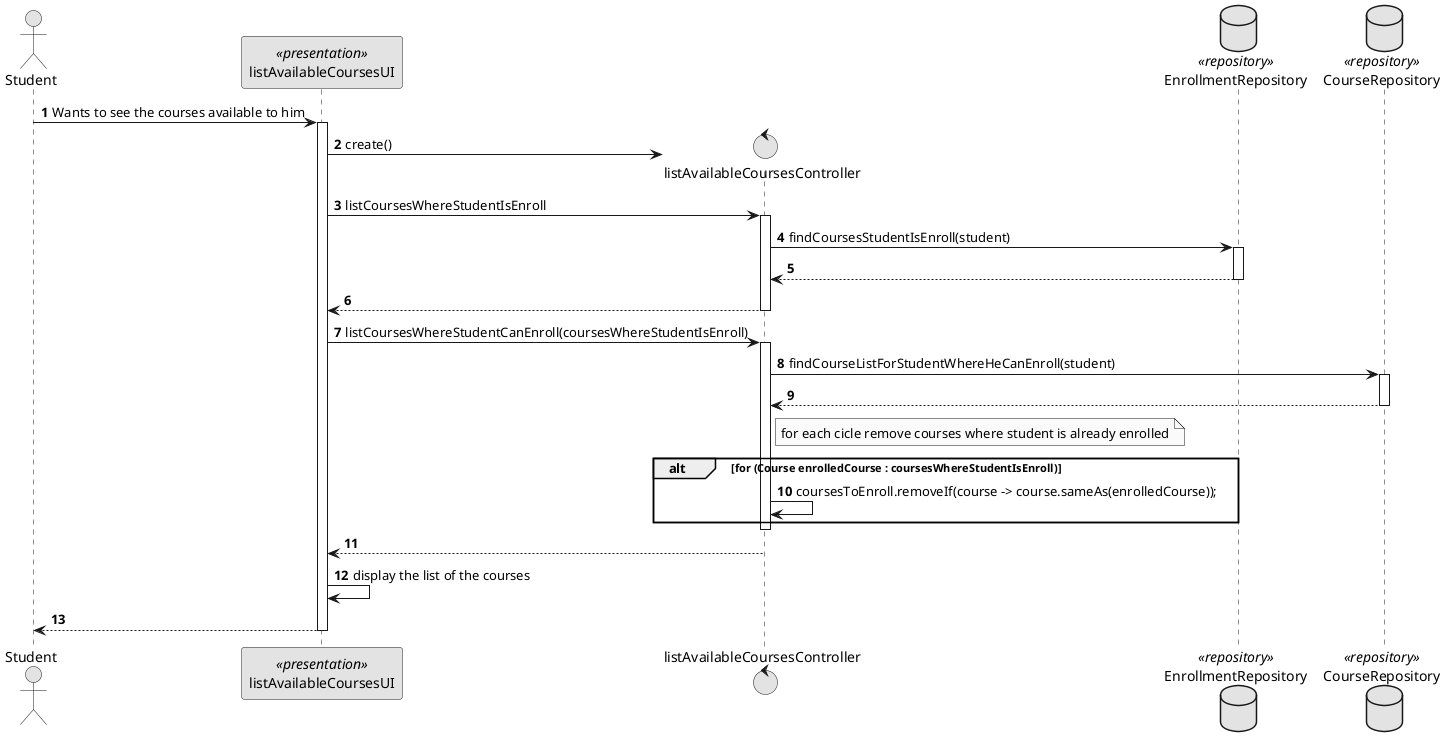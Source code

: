 @startuml
'https://plantuml.com/sequence-diagram
skinparam monochrome true
skinparam packageStyle rect
skinparam defaultFontName FG Virgil
skinparam shadowing false

autonumber

actor Student as Actor
participant listAvailableCoursesUI as UI <<presentation>>


Actor -> UI: Wants to see the courses available to him
activate UI
    create control listAvailableCoursesController
    UI -> listAvailableCoursesController: create()
    UI -> listAvailableCoursesController: listCoursesWhereStudentIsEnroll

    database EnrollmentRepository as Repository <<repository>>
    database CourseRepository as Repo <<repository>>


    activate listAvailableCoursesController
        listAvailableCoursesController -> Repository: findCoursesStudentIsEnroll(student)
        activate Repository
            Repository --> listAvailableCoursesController:
        deactivate Repository
        listAvailableCoursesController --> UI
    deactivate listAvailableCoursesController


    UI -> listAvailableCoursesController: listCoursesWhereStudentCanEnroll(coursesWhereStudentIsEnroll)
    activate listAvailableCoursesController
        listAvailableCoursesController -> Repo: findCourseListForStudentWhereHeCanEnroll(student)
        activate Repo
            Repo --> listAvailableCoursesController:
        deactivate Repo
    note right listAvailableCoursesController: for each cicle remove courses where student is already enrolled

        alt for (Course enrolledCourse : coursesWhereStudentIsEnroll)
            listAvailableCoursesController -> listAvailableCoursesController: coursesToEnroll.removeIf(course -> course.sameAs(enrolledCourse));
        end
    deactivate listAvailableCoursesController
    listAvailableCoursesController --> UI


    UI -> UI: display the list of the courses

    UI --> Actor
deactivate UI
@enduml
